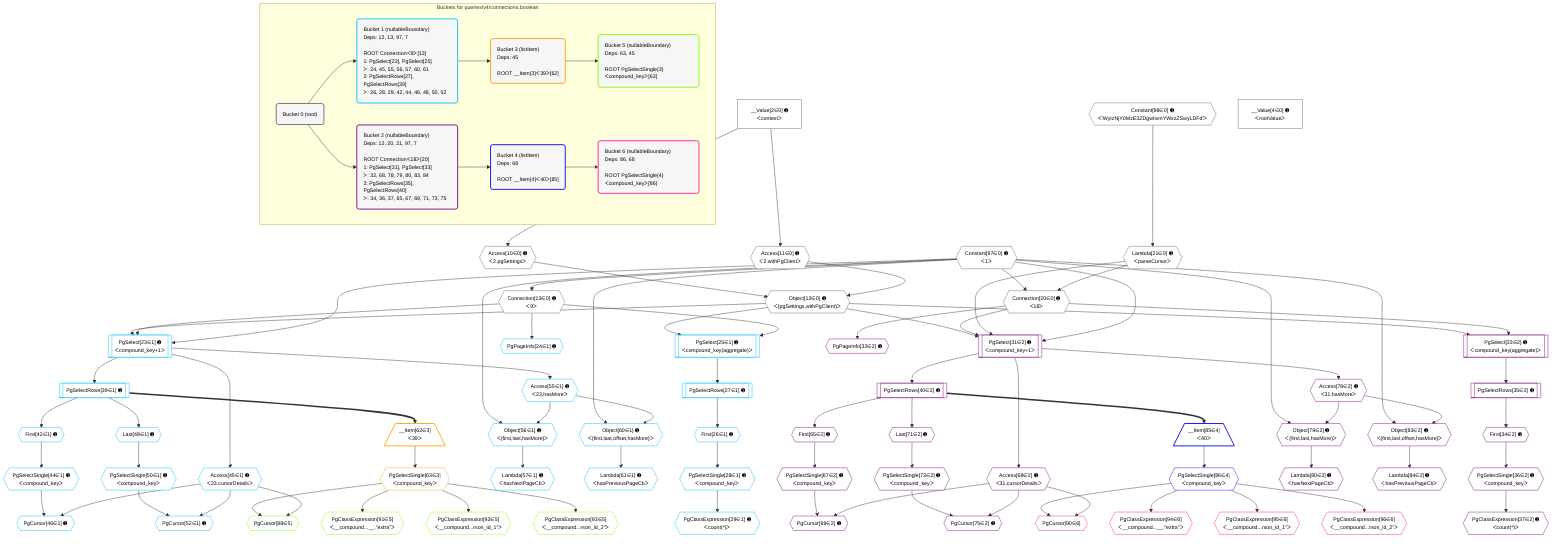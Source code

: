 %%{init: {'themeVariables': { 'fontSize': '12px'}}}%%
graph TD
    classDef path fill:#eee,stroke:#000,color:#000
    classDef plan fill:#fff,stroke-width:1px,color:#000
    classDef itemplan fill:#fff,stroke-width:2px,color:#000
    classDef unbatchedplan fill:#dff,stroke-width:1px,color:#000
    classDef sideeffectplan fill:#fcc,stroke-width:2px,color:#000
    classDef bucket fill:#f6f6f6,color:#000,stroke-width:2px,text-align:left

    subgraph "Buckets for queries/v4/connections.boolean"
    Bucket0("Bucket 0 (root)"):::bucket
    Bucket1("Bucket 1 (nullableBoundary)<br />Deps: 12, 13, 97, 7<br /><br />ROOT Connectionᐸ9ᐳ[13]<br />1: PgSelect[23], PgSelect[25]<br />ᐳ: 24, 45, 55, 56, 57, 60, 61<br />2: PgSelectRows[27], PgSelectRows[39]<br />ᐳ: 26, 28, 29, 42, 44, 46, 48, 50, 52"):::bucket
    Bucket2("Bucket 2 (nullableBoundary)<br />Deps: 12, 20, 21, 97, 7<br /><br />ROOT Connectionᐸ18ᐳ[20]<br />1: PgSelect[31], PgSelect[33]<br />ᐳ: 32, 68, 78, 79, 80, 83, 84<br />2: PgSelectRows[35], PgSelectRows[40]<br />ᐳ: 34, 36, 37, 65, 67, 69, 71, 73, 75"):::bucket
    Bucket3("Bucket 3 (listItem)<br />Deps: 45<br /><br />ROOT __Item{3}ᐸ39ᐳ[62]"):::bucket
    Bucket4("Bucket 4 (listItem)<br />Deps: 68<br /><br />ROOT __Item{4}ᐸ40ᐳ[85]"):::bucket
    Bucket5("Bucket 5 (nullableBoundary)<br />Deps: 63, 45<br /><br />ROOT PgSelectSingle{3}ᐸcompound_keyᐳ[63]"):::bucket
    Bucket6("Bucket 6 (nullableBoundary)<br />Deps: 86, 68<br /><br />ROOT PgSelectSingle{4}ᐸcompound_keyᐳ[86]"):::bucket
    end
    Bucket0 --> Bucket1 & Bucket2
    Bucket1 --> Bucket3
    Bucket2 --> Bucket4
    Bucket3 --> Bucket5
    Bucket4 --> Bucket6

    %% plan dependencies
    Object12{{"Object[12∈0] ➊<br />ᐸ{pgSettings,withPgClient}ᐳ"}}:::plan
    Access10{{"Access[10∈0] ➊<br />ᐸ2.pgSettingsᐳ"}}:::plan
    Access11{{"Access[11∈0] ➊<br />ᐸ2.withPgClientᐳ"}}:::plan
    Access10 & Access11 --> Object12
    Connection20{{"Connection[20∈0] ➊<br />ᐸ18ᐳ"}}:::plan
    Constant97{{"Constant[97∈0] ➊<br />ᐸ1ᐳ"}}:::plan
    Lambda21{{"Lambda[21∈0] ➊<br />ᐸparseCursorᐳ"}}:::plan
    Constant97 & Lambda21 --> Connection20
    __Value2["__Value[2∈0] ➊<br />ᐸcontextᐳ"]:::plan
    __Value2 --> Access10
    __Value2 --> Access11
    Connection13{{"Connection[13∈0] ➊<br />ᐸ9ᐳ"}}:::plan
    Constant97 --> Connection13
    Constant98{{"Constant[98∈0] ➊<br />ᐸ'WyIzNjY0MzE3ZDgwIixmYWxzZSwyLDFd'ᐳ"}}:::plan
    Constant98 --> Lambda21
    __Value4["__Value[4∈0] ➊<br />ᐸrootValueᐳ"]:::plan
    Object60{{"Object[60∈1] ➊<br />ᐸ{first,last,offset,hasMore}ᐳ"}}:::plan
    Access55{{"Access[55∈1] ➊<br />ᐸ23.hasMoreᐳ"}}:::plan
    Constant97 & Access55 --> Object60
    PgSelect23[["PgSelect[23∈1] ➊<br />ᐸcompound_key+1ᐳ"]]:::plan
    Object12 & Connection13 & Constant97 --> PgSelect23
    Object56{{"Object[56∈1] ➊<br />ᐸ{first,last,hasMore}ᐳ"}}:::plan
    Constant97 & Access55 --> Object56
    PgSelect25[["PgSelect[25∈1] ➊<br />ᐸcompound_key(aggregate)ᐳ"]]:::plan
    Object12 & Connection13 --> PgSelect25
    PgCursor46{{"PgCursor[46∈1] ➊"}}:::plan
    PgSelectSingle44{{"PgSelectSingle[44∈1] ➊<br />ᐸcompound_keyᐳ"}}:::plan
    Access45{{"Access[45∈1] ➊<br />ᐸ23.cursorDetailsᐳ"}}:::plan
    PgSelectSingle44 & Access45 --> PgCursor46
    PgCursor52{{"PgCursor[52∈1] ➊"}}:::plan
    PgSelectSingle50{{"PgSelectSingle[50∈1] ➊<br />ᐸcompound_keyᐳ"}}:::plan
    PgSelectSingle50 & Access45 --> PgCursor52
    PgPageInfo24{{"PgPageInfo[24∈1] ➊"}}:::plan
    Connection13 --> PgPageInfo24
    First26{{"First[26∈1] ➊"}}:::plan
    PgSelectRows27[["PgSelectRows[27∈1] ➊"]]:::plan
    PgSelectRows27 --> First26
    PgSelect25 --> PgSelectRows27
    PgSelectSingle28{{"PgSelectSingle[28∈1] ➊<br />ᐸcompound_keyᐳ"}}:::plan
    First26 --> PgSelectSingle28
    PgClassExpression29{{"PgClassExpression[29∈1] ➊<br />ᐸcount(*)ᐳ"}}:::plan
    PgSelectSingle28 --> PgClassExpression29
    PgSelectRows39[["PgSelectRows[39∈1] ➊"]]:::plan
    PgSelect23 --> PgSelectRows39
    First42{{"First[42∈1] ➊"}}:::plan
    PgSelectRows39 --> First42
    First42 --> PgSelectSingle44
    PgSelect23 --> Access45
    Last48{{"Last[48∈1] ➊"}}:::plan
    PgSelectRows39 --> Last48
    Last48 --> PgSelectSingle50
    PgSelect23 --> Access55
    Lambda57{{"Lambda[57∈1] ➊<br />ᐸhasNextPageCbᐳ"}}:::plan
    Object56 --> Lambda57
    Lambda61{{"Lambda[61∈1] ➊<br />ᐸhasPreviousPageCbᐳ"}}:::plan
    Object60 --> Lambda61
    __Item62[/"__Item[62∈3]<br />ᐸ39ᐳ"\]:::itemplan
    PgSelectRows39 ==> __Item62
    PgSelectSingle63{{"PgSelectSingle[63∈3]<br />ᐸcompound_keyᐳ"}}:::plan
    __Item62 --> PgSelectSingle63
    PgCursor88{{"PgCursor[88∈5]"}}:::plan
    PgSelectSingle63 & Access45 --> PgCursor88
    PgClassExpression91{{"PgClassExpression[91∈5]<br />ᐸ__compound...__.”extra”ᐳ"}}:::plan
    PgSelectSingle63 --> PgClassExpression91
    PgClassExpression92{{"PgClassExpression[92∈5]<br />ᐸ__compound...rson_id_1”ᐳ"}}:::plan
    PgSelectSingle63 --> PgClassExpression92
    PgClassExpression93{{"PgClassExpression[93∈5]<br />ᐸ__compound...rson_id_2”ᐳ"}}:::plan
    PgSelectSingle63 --> PgClassExpression93
    PgSelect31[["PgSelect[31∈2] ➊<br />ᐸcompound_key+1ᐳ"]]:::plan
    Object12 & Connection20 & Lambda21 & Constant97 --> PgSelect31
    Object83{{"Object[83∈2] ➊<br />ᐸ{first,last,offset,hasMore}ᐳ"}}:::plan
    Access78{{"Access[78∈2] ➊<br />ᐸ31.hasMoreᐳ"}}:::plan
    Constant97 & Access78 --> Object83
    Object79{{"Object[79∈2] ➊<br />ᐸ{first,last,hasMore}ᐳ"}}:::plan
    Constant97 & Access78 --> Object79
    PgSelect33[["PgSelect[33∈2] ➊<br />ᐸcompound_key(aggregate)ᐳ"]]:::plan
    Object12 & Connection20 --> PgSelect33
    PgCursor69{{"PgCursor[69∈2] ➊"}}:::plan
    PgSelectSingle67{{"PgSelectSingle[67∈2] ➊<br />ᐸcompound_keyᐳ"}}:::plan
    Access68{{"Access[68∈2] ➊<br />ᐸ31.cursorDetailsᐳ"}}:::plan
    PgSelectSingle67 & Access68 --> PgCursor69
    PgCursor75{{"PgCursor[75∈2] ➊"}}:::plan
    PgSelectSingle73{{"PgSelectSingle[73∈2] ➊<br />ᐸcompound_keyᐳ"}}:::plan
    PgSelectSingle73 & Access68 --> PgCursor75
    PgPageInfo32{{"PgPageInfo[32∈2] ➊"}}:::plan
    Connection20 --> PgPageInfo32
    First34{{"First[34∈2] ➊"}}:::plan
    PgSelectRows35[["PgSelectRows[35∈2] ➊"]]:::plan
    PgSelectRows35 --> First34
    PgSelect33 --> PgSelectRows35
    PgSelectSingle36{{"PgSelectSingle[36∈2] ➊<br />ᐸcompound_keyᐳ"}}:::plan
    First34 --> PgSelectSingle36
    PgClassExpression37{{"PgClassExpression[37∈2] ➊<br />ᐸcount(*)ᐳ"}}:::plan
    PgSelectSingle36 --> PgClassExpression37
    PgSelectRows40[["PgSelectRows[40∈2] ➊"]]:::plan
    PgSelect31 --> PgSelectRows40
    First65{{"First[65∈2] ➊"}}:::plan
    PgSelectRows40 --> First65
    First65 --> PgSelectSingle67
    PgSelect31 --> Access68
    Last71{{"Last[71∈2] ➊"}}:::plan
    PgSelectRows40 --> Last71
    Last71 --> PgSelectSingle73
    PgSelect31 --> Access78
    Lambda80{{"Lambda[80∈2] ➊<br />ᐸhasNextPageCbᐳ"}}:::plan
    Object79 --> Lambda80
    Lambda84{{"Lambda[84∈2] ➊<br />ᐸhasPreviousPageCbᐳ"}}:::plan
    Object83 --> Lambda84
    __Item85[/"__Item[85∈4]<br />ᐸ40ᐳ"\]:::itemplan
    PgSelectRows40 ==> __Item85
    PgSelectSingle86{{"PgSelectSingle[86∈4]<br />ᐸcompound_keyᐳ"}}:::plan
    __Item85 --> PgSelectSingle86
    PgCursor90{{"PgCursor[90∈6]"}}:::plan
    PgSelectSingle86 & Access68 --> PgCursor90
    PgClassExpression94{{"PgClassExpression[94∈6]<br />ᐸ__compound...__.”extra”ᐳ"}}:::plan
    PgSelectSingle86 --> PgClassExpression94
    PgClassExpression95{{"PgClassExpression[95∈6]<br />ᐸ__compound...rson_id_1”ᐳ"}}:::plan
    PgSelectSingle86 --> PgClassExpression95
    PgClassExpression96{{"PgClassExpression[96∈6]<br />ᐸ__compound...rson_id_2”ᐳ"}}:::plan
    PgSelectSingle86 --> PgClassExpression96

    %% define steps
    classDef bucket0 stroke:#696969
    class Bucket0,__Value2,__Value4,Access10,Access11,Object12,Connection13,Connection20,Lambda21,Constant97,Constant98 bucket0
    classDef bucket1 stroke:#00bfff
    class Bucket1,PgSelect23,PgPageInfo24,PgSelect25,First26,PgSelectRows27,PgSelectSingle28,PgClassExpression29,PgSelectRows39,First42,PgSelectSingle44,Access45,PgCursor46,Last48,PgSelectSingle50,PgCursor52,Access55,Object56,Lambda57,Object60,Lambda61 bucket1
    classDef bucket2 stroke:#7f007f
    class Bucket2,PgSelect31,PgPageInfo32,PgSelect33,First34,PgSelectRows35,PgSelectSingle36,PgClassExpression37,PgSelectRows40,First65,PgSelectSingle67,Access68,PgCursor69,Last71,PgSelectSingle73,PgCursor75,Access78,Object79,Lambda80,Object83,Lambda84 bucket2
    classDef bucket3 stroke:#ffa500
    class Bucket3,__Item62,PgSelectSingle63 bucket3
    classDef bucket4 stroke:#0000ff
    class Bucket4,__Item85,PgSelectSingle86 bucket4
    classDef bucket5 stroke:#7fff00
    class Bucket5,PgCursor88,PgClassExpression91,PgClassExpression92,PgClassExpression93 bucket5
    classDef bucket6 stroke:#ff1493
    class Bucket6,PgCursor90,PgClassExpression94,PgClassExpression95,PgClassExpression96 bucket6